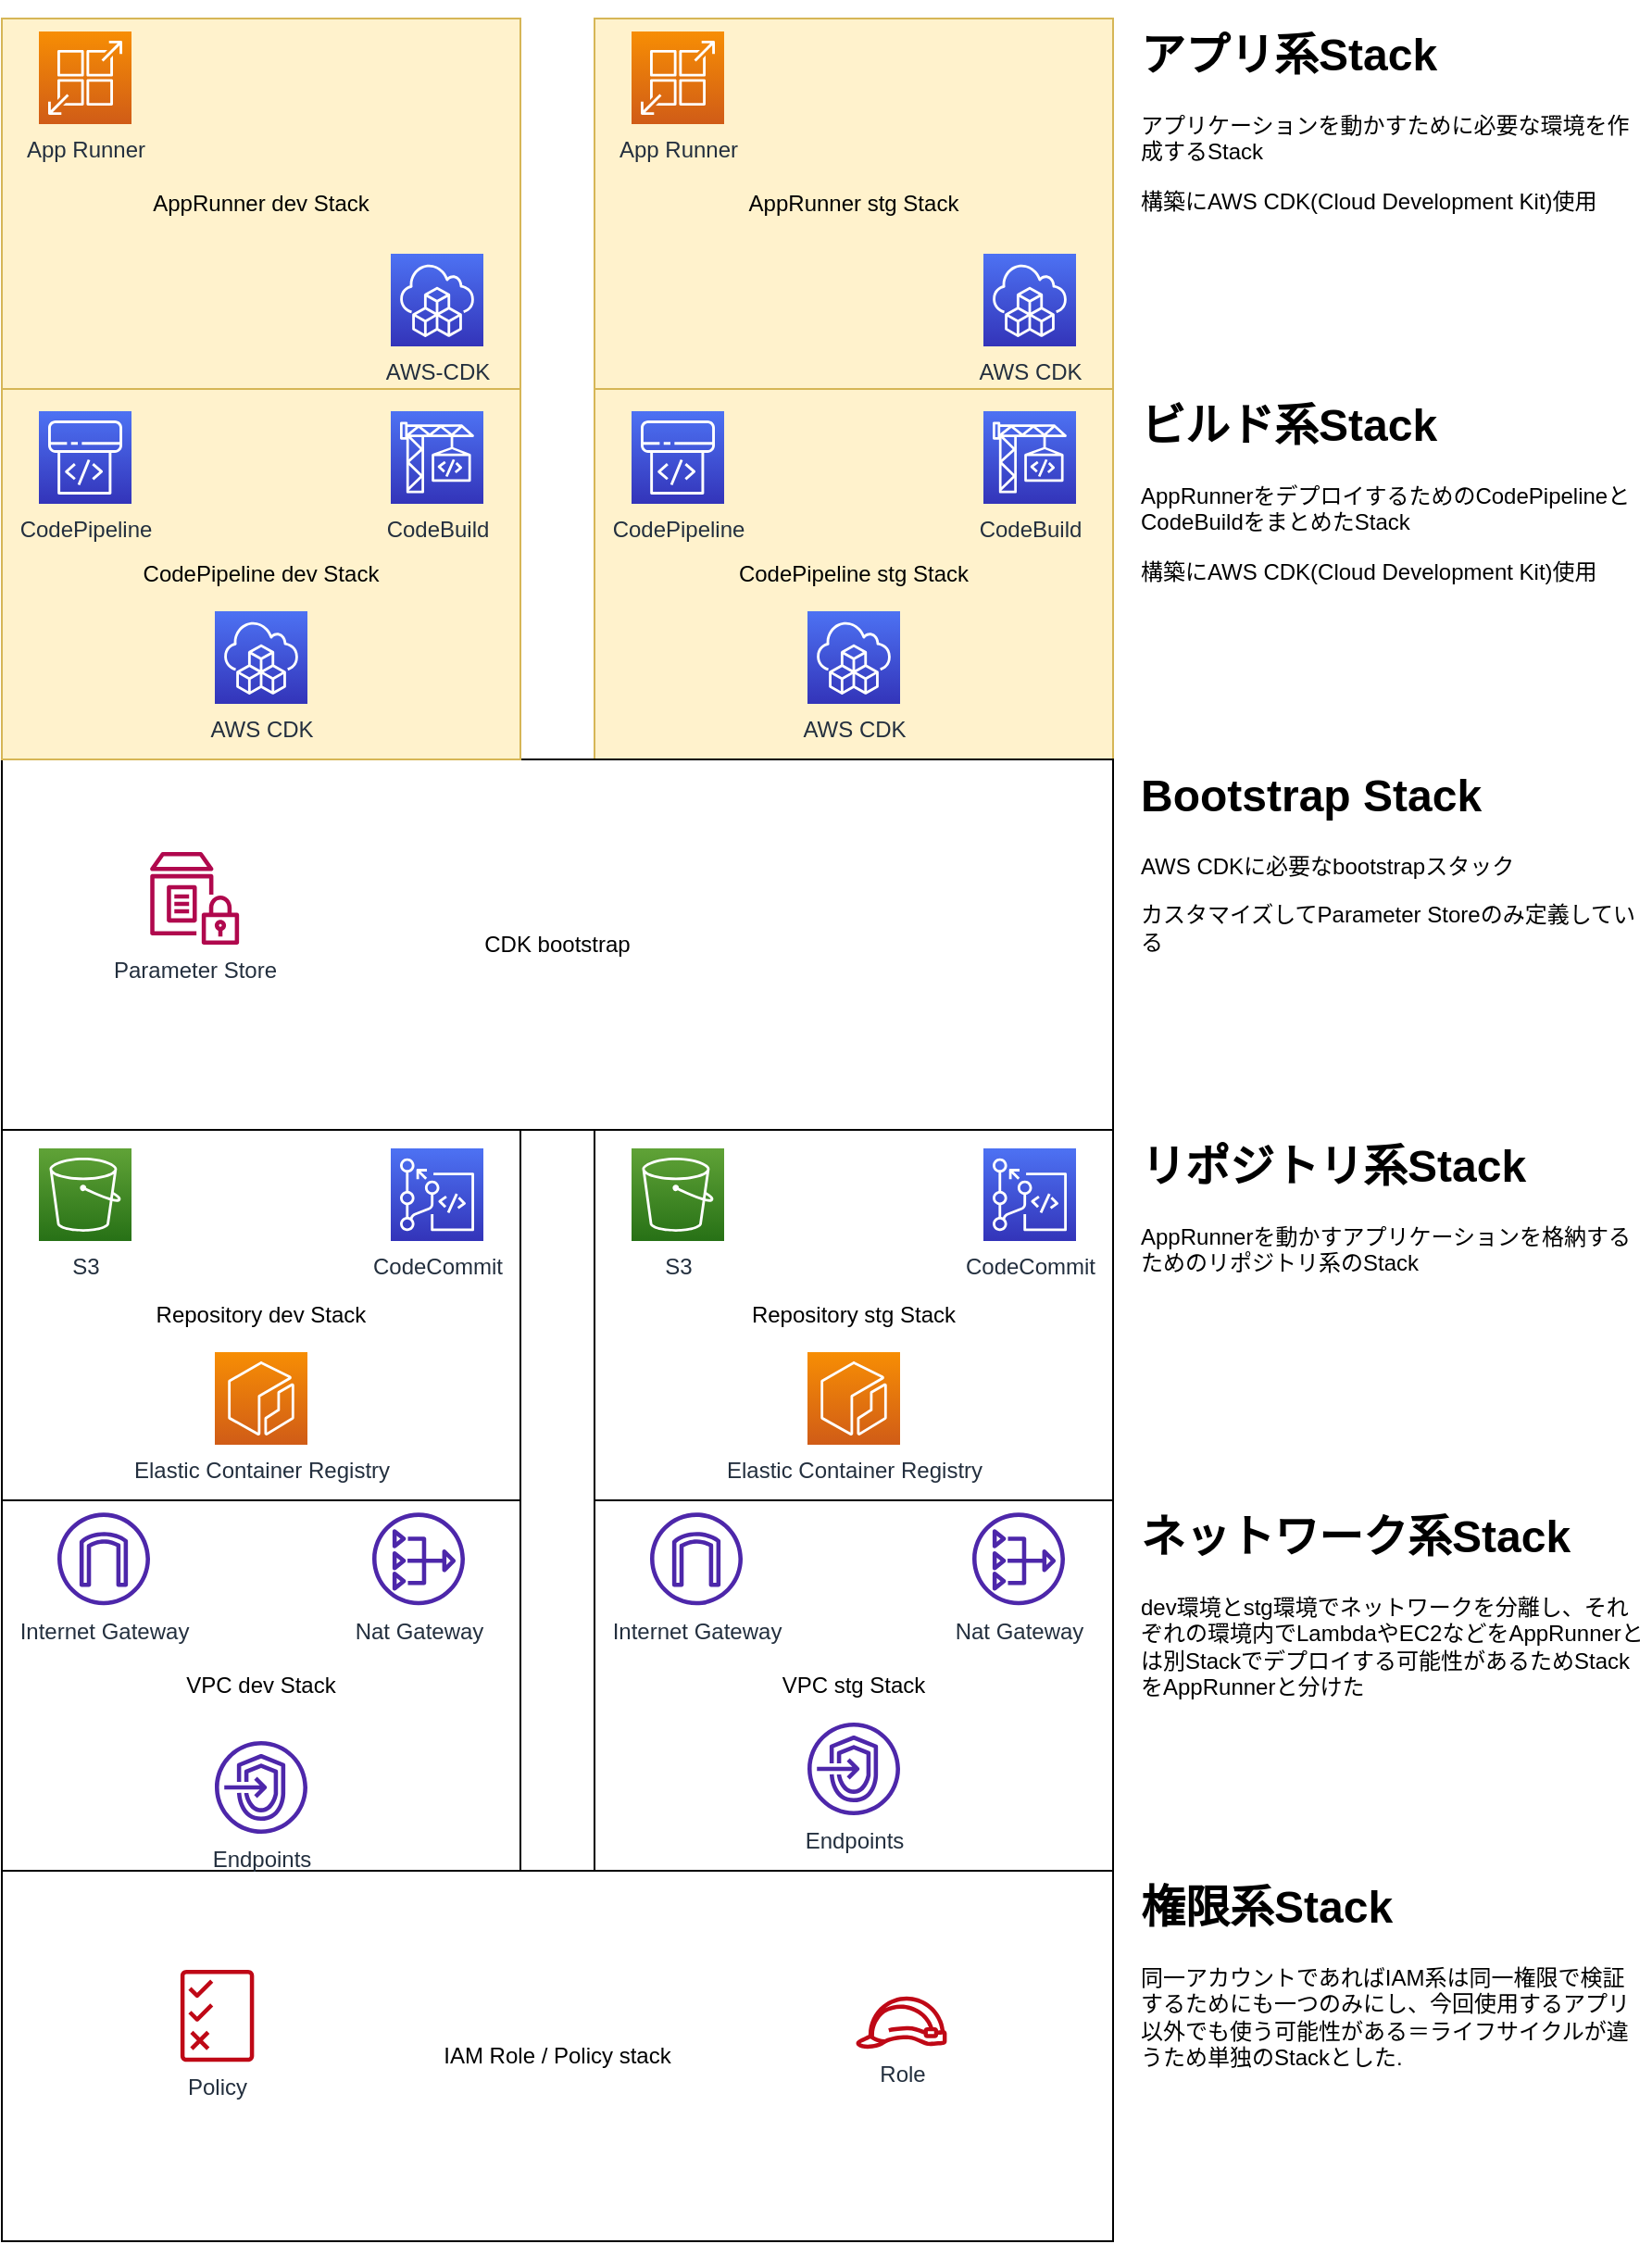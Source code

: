 <mxfile>
    <diagram id="Pj_RhXSgA7xHTGvdZZdB" name="ページ1">
        <mxGraphModel dx="1118" dy="1951" grid="1" gridSize="10" guides="1" tooltips="1" connect="1" arrows="1" fold="1" page="1" pageScale="1" pageWidth="827" pageHeight="1169" math="0" shadow="0">
            <root>
                <mxCell id="0"/>
                <mxCell id="1" parent="0"/>
                <mxCell id="28" value="&lt;h1&gt;権限系Stack&lt;/h1&gt;&lt;p&gt;同一アカウントであればIAM系は同一権限で検証するためにも一つのみにし、今回使用するアプリ以外でも使う可能性がある＝ライフサイクルが違うため単独のStackとした.&lt;/p&gt;" style="text;html=1;strokeColor=none;fillColor=none;spacing=5;spacingTop=-20;whiteSpace=wrap;overflow=hidden;rounded=0;" parent="1" vertex="1">
                    <mxGeometry x="690" y="710" width="280" height="200" as="geometry"/>
                </mxCell>
                <mxCell id="29" value="&lt;h1&gt;ネットワーク系Stack&lt;/h1&gt;&lt;p&gt;dev環境とstg環境でネットワークを分離し、それぞれの環境内でLambdaやEC2などをAppRunnerとは別Stackでデプロイする可能性があるためStackをAppRunnerと分けた&lt;/p&gt;" style="text;html=1;strokeColor=none;fillColor=none;spacing=5;spacingTop=-20;whiteSpace=wrap;overflow=hidden;rounded=0;" parent="1" vertex="1">
                    <mxGeometry x="690" y="510" width="280" height="200" as="geometry"/>
                </mxCell>
                <mxCell id="30" value="&lt;h1&gt;ビルド系Stack&lt;/h1&gt;&lt;p&gt;AppRunnerをデプロイするためのCodePipelineとCodeBuildをまとめたStack&lt;/p&gt;&lt;p&gt;構築にAWS CDK(Cloud Development Kit)使用&lt;br&gt;&lt;/p&gt;" style="text;html=1;strokeColor=none;fillColor=none;spacing=5;spacingTop=-20;whiteSpace=wrap;overflow=hidden;rounded=0;" parent="1" vertex="1">
                    <mxGeometry x="690" y="-90" width="280" height="200" as="geometry"/>
                </mxCell>
                <mxCell id="35" value="&lt;h1&gt;アプリ系Stack&lt;/h1&gt;&lt;p&gt;アプリケーションを動かすために必要な環境を作成するStack&lt;/p&gt;&lt;p&gt;構築にAWS CDK(Cloud Development Kit)使用&lt;/p&gt;" style="text;html=1;strokeColor=none;fillColor=none;spacing=5;spacingTop=-20;whiteSpace=wrap;overflow=hidden;rounded=0;" parent="1" vertex="1">
                    <mxGeometry x="690" y="-290" width="280" height="200" as="geometry"/>
                </mxCell>
                <mxCell id="38" value="&lt;h1&gt;リポジトリ系Stack&lt;/h1&gt;&lt;p&gt;AppRunnerを動かすアプリケーションを格納するためのリポジトリ系のStack&lt;/p&gt;" style="text;html=1;strokeColor=none;fillColor=none;spacing=5;spacingTop=-20;whiteSpace=wrap;overflow=hidden;rounded=0;" parent="1" vertex="1">
                    <mxGeometry x="690" y="310" width="280" height="200" as="geometry"/>
                </mxCell>
                <mxCell id="42" value="" style="group" parent="1" vertex="1" connectable="0">
                    <mxGeometry x="80" y="710" width="600" height="200" as="geometry"/>
                </mxCell>
                <mxCell id="56" value="" style="group" parent="42" vertex="1" connectable="0">
                    <mxGeometry width="600" height="200" as="geometry"/>
                </mxCell>
                <mxCell id="2" value="IAM Role / Policy stack" style="rounded=0;whiteSpace=wrap;html=1;" parent="56" vertex="1">
                    <mxGeometry width="600" height="200" as="geometry"/>
                </mxCell>
                <mxCell id="12" value="Role" style="sketch=0;outlineConnect=0;fontColor=#232F3E;gradientColor=none;fillColor=#BF0816;strokeColor=none;dashed=0;verticalLabelPosition=bottom;verticalAlign=top;align=center;html=1;fontSize=12;fontStyle=0;aspect=fixed;pointerEvents=1;shape=mxgraph.aws4.role;" parent="56" vertex="1">
                    <mxGeometry x="460.714" y="67.867" width="50" height="28.2" as="geometry"/>
                </mxCell>
                <mxCell id="27" value="Policy" style="sketch=0;outlineConnect=0;fontColor=#232F3E;gradientColor=none;fillColor=#BF0816;strokeColor=none;dashed=0;verticalLabelPosition=bottom;verticalAlign=top;align=center;html=1;fontSize=12;fontStyle=0;aspect=fixed;pointerEvents=1;shape=mxgraph.aws4.permissions;" parent="56" vertex="1">
                    <mxGeometry x="96.429" y="53.333" width="39.74" height="50" as="geometry"/>
                </mxCell>
                <mxCell id="48" value="" style="group" parent="1" vertex="1" connectable="0">
                    <mxGeometry x="80" y="510" width="280" height="200" as="geometry"/>
                </mxCell>
                <mxCell id="4" value="VPC dev Stack" style="rounded=0;whiteSpace=wrap;html=1;" parent="48" vertex="1">
                    <mxGeometry width="280" height="200" as="geometry"/>
                </mxCell>
                <mxCell id="13" value="Nat Gateway" style="sketch=0;outlineConnect=0;fontColor=#232F3E;gradientColor=none;fillColor=#4D27AA;strokeColor=none;dashed=0;verticalLabelPosition=bottom;verticalAlign=top;align=center;html=1;fontSize=12;fontStyle=0;aspect=fixed;pointerEvents=1;shape=mxgraph.aws4.nat_gateway;" parent="48" vertex="1">
                    <mxGeometry x="200" y="6.67" width="50" height="50" as="geometry"/>
                </mxCell>
                <mxCell id="14" value="Endpoints" style="sketch=0;outlineConnect=0;fontColor=#232F3E;gradientColor=none;fillColor=#4D27AA;strokeColor=none;dashed=0;verticalLabelPosition=bottom;verticalAlign=top;align=center;html=1;fontSize=12;fontStyle=0;aspect=fixed;pointerEvents=1;shape=mxgraph.aws4.endpoints;" parent="48" vertex="1">
                    <mxGeometry x="115" y="130.003" width="50" height="50" as="geometry"/>
                </mxCell>
                <mxCell id="15" value="Internet Gateway" style="sketch=0;outlineConnect=0;fontColor=#232F3E;gradientColor=none;fillColor=#4D27AA;strokeColor=none;dashed=0;verticalLabelPosition=bottom;verticalAlign=top;align=center;html=1;fontSize=12;fontStyle=0;aspect=fixed;pointerEvents=1;shape=mxgraph.aws4.internet_gateway;" parent="48" vertex="1">
                    <mxGeometry x="30" y="6.67" width="50" height="50" as="geometry"/>
                </mxCell>
                <mxCell id="49" value="" style="group" parent="1" vertex="1" connectable="0">
                    <mxGeometry x="400" y="510" width="280" height="200" as="geometry"/>
                </mxCell>
                <mxCell id="6" value="VPC stg Stack" style="rounded=0;whiteSpace=wrap;html=1;" parent="49" vertex="1">
                    <mxGeometry width="280" height="200" as="geometry"/>
                </mxCell>
                <mxCell id="16" value="Nat Gateway" style="sketch=0;outlineConnect=0;fontColor=#232F3E;gradientColor=none;fillColor=#4D27AA;strokeColor=none;dashed=0;verticalLabelPosition=bottom;verticalAlign=top;align=center;html=1;fontSize=12;fontStyle=0;aspect=fixed;pointerEvents=1;shape=mxgraph.aws4.nat_gateway;" parent="49" vertex="1">
                    <mxGeometry x="204" y="6.667" width="50" height="50" as="geometry"/>
                </mxCell>
                <mxCell id="17" value="Endpoints" style="sketch=0;outlineConnect=0;fontColor=#232F3E;gradientColor=none;fillColor=#4D27AA;strokeColor=none;dashed=0;verticalLabelPosition=bottom;verticalAlign=top;align=center;html=1;fontSize=12;fontStyle=0;aspect=fixed;pointerEvents=1;shape=mxgraph.aws4.endpoints;" parent="49" vertex="1">
                    <mxGeometry x="115" y="120" width="50" height="50" as="geometry"/>
                </mxCell>
                <mxCell id="18" value="Internet Gateway" style="sketch=0;outlineConnect=0;fontColor=#232F3E;gradientColor=none;fillColor=#4D27AA;strokeColor=none;dashed=0;verticalLabelPosition=bottom;verticalAlign=top;align=center;html=1;fontSize=12;fontStyle=0;aspect=fixed;pointerEvents=1;shape=mxgraph.aws4.internet_gateway;" parent="49" vertex="1">
                    <mxGeometry x="30" y="6.667" width="50" height="50" as="geometry"/>
                </mxCell>
                <mxCell id="50" value="" style="group" parent="1" vertex="1" connectable="0">
                    <mxGeometry x="80" y="310" width="280" height="200" as="geometry"/>
                </mxCell>
                <mxCell id="36" value="Repository dev Stack" style="rounded=0;whiteSpace=wrap;html=1;" parent="50" vertex="1">
                    <mxGeometry width="280" height="200" as="geometry"/>
                </mxCell>
                <mxCell id="39" value="S3" style="sketch=0;points=[[0,0,0],[0.25,0,0],[0.5,0,0],[0.75,0,0],[1,0,0],[0,1,0],[0.25,1,0],[0.5,1,0],[0.75,1,0],[1,1,0],[0,0.25,0],[0,0.5,0],[0,0.75,0],[1,0.25,0],[1,0.5,0],[1,0.75,0]];outlineConnect=0;fontColor=#232F3E;gradientColor=#60A337;gradientDirection=north;fillColor=#277116;strokeColor=#ffffff;dashed=0;verticalLabelPosition=bottom;verticalAlign=top;align=center;html=1;fontSize=12;fontStyle=0;aspect=fixed;shape=mxgraph.aws4.resourceIcon;resIcon=mxgraph.aws4.s3;" parent="50" vertex="1">
                    <mxGeometry x="20" y="10" width="50" height="50" as="geometry"/>
                </mxCell>
                <mxCell id="43" value="Elastic Container Registry" style="sketch=0;points=[[0,0,0],[0.25,0,0],[0.5,0,0],[0.75,0,0],[1,0,0],[0,1,0],[0.25,1,0],[0.5,1,0],[0.75,1,0],[1,1,0],[0,0.25,0],[0,0.5,0],[0,0.75,0],[1,0.25,0],[1,0.5,0],[1,0.75,0]];outlineConnect=0;fontColor=#232F3E;gradientColor=#F78E04;gradientDirection=north;fillColor=#D05C17;strokeColor=#ffffff;dashed=0;verticalLabelPosition=bottom;verticalAlign=top;align=center;html=1;fontSize=12;fontStyle=0;aspect=fixed;shape=mxgraph.aws4.resourceIcon;resIcon=mxgraph.aws4.ecr;" parent="50" vertex="1">
                    <mxGeometry x="115" y="120" width="50" height="50" as="geometry"/>
                </mxCell>
                <mxCell id="44" value="CodeCommit" style="sketch=0;points=[[0,0,0],[0.25,0,0],[0.5,0,0],[0.75,0,0],[1,0,0],[0,1,0],[0.25,1,0],[0.5,1,0],[0.75,1,0],[1,1,0],[0,0.25,0],[0,0.5,0],[0,0.75,0],[1,0.25,0],[1,0.5,0],[1,0.75,0]];outlineConnect=0;fontColor=#232F3E;gradientColor=#4D72F3;gradientDirection=north;fillColor=#3334B9;strokeColor=#ffffff;dashed=0;verticalLabelPosition=bottom;verticalAlign=top;align=center;html=1;fontSize=12;fontStyle=0;aspect=fixed;shape=mxgraph.aws4.resourceIcon;resIcon=mxgraph.aws4.codecommit;" parent="50" vertex="1">
                    <mxGeometry x="210" y="10" width="50" height="50" as="geometry"/>
                </mxCell>
                <mxCell id="51" value="" style="group" parent="1" vertex="1" connectable="0">
                    <mxGeometry x="400" y="310" width="280" height="200" as="geometry"/>
                </mxCell>
                <mxCell id="37" value="Repository stg Stack" style="rounded=0;whiteSpace=wrap;html=1;" parent="51" vertex="1">
                    <mxGeometry width="280" height="200" as="geometry"/>
                </mxCell>
                <mxCell id="45" value="S3" style="sketch=0;points=[[0,0,0],[0.25,0,0],[0.5,0,0],[0.75,0,0],[1,0,0],[0,1,0],[0.25,1,0],[0.5,1,0],[0.75,1,0],[1,1,0],[0,0.25,0],[0,0.5,0],[0,0.75,0],[1,0.25,0],[1,0.5,0],[1,0.75,0]];outlineConnect=0;fontColor=#232F3E;gradientColor=#60A337;gradientDirection=north;fillColor=#277116;strokeColor=#ffffff;dashed=0;verticalLabelPosition=bottom;verticalAlign=top;align=center;html=1;fontSize=12;fontStyle=0;aspect=fixed;shape=mxgraph.aws4.resourceIcon;resIcon=mxgraph.aws4.s3;" parent="51" vertex="1">
                    <mxGeometry x="20" y="10" width="50" height="50" as="geometry"/>
                </mxCell>
                <mxCell id="46" value="Elastic Container Registry" style="sketch=0;points=[[0,0,0],[0.25,0,0],[0.5,0,0],[0.75,0,0],[1,0,0],[0,1,0],[0.25,1,0],[0.5,1,0],[0.75,1,0],[1,1,0],[0,0.25,0],[0,0.5,0],[0,0.75,0],[1,0.25,0],[1,0.5,0],[1,0.75,0]];outlineConnect=0;fontColor=#232F3E;gradientColor=#F78E04;gradientDirection=north;fillColor=#D05C17;strokeColor=#ffffff;dashed=0;verticalLabelPosition=bottom;verticalAlign=top;align=center;html=1;fontSize=12;fontStyle=0;aspect=fixed;shape=mxgraph.aws4.resourceIcon;resIcon=mxgraph.aws4.ecr;" parent="51" vertex="1">
                    <mxGeometry x="115" y="120" width="50" height="50" as="geometry"/>
                </mxCell>
                <mxCell id="47" value="CodeCommit" style="sketch=0;points=[[0,0,0],[0.25,0,0],[0.5,0,0],[0.75,0,0],[1,0,0],[0,1,0],[0.25,1,0],[0.5,1,0],[0.75,1,0],[1,1,0],[0,0.25,0],[0,0.5,0],[0,0.75,0],[1,0.25,0],[1,0.5,0],[1,0.75,0]];outlineConnect=0;fontColor=#232F3E;gradientColor=#4D72F3;gradientDirection=north;fillColor=#3334B9;strokeColor=#ffffff;dashed=0;verticalLabelPosition=bottom;verticalAlign=top;align=center;html=1;fontSize=12;fontStyle=0;aspect=fixed;shape=mxgraph.aws4.resourceIcon;resIcon=mxgraph.aws4.codecommit;" parent="51" vertex="1">
                    <mxGeometry x="210" y="10" width="50" height="50" as="geometry"/>
                </mxCell>
                <mxCell id="52" value="" style="group" parent="1" vertex="1" connectable="0">
                    <mxGeometry x="400" y="110" width="550" height="200" as="geometry"/>
                </mxCell>
                <mxCell id="9" value="CodePipeline stg Stack" style="rounded=0;whiteSpace=wrap;html=1;fillColor=#fff2cc;strokeColor=#d6b656;" parent="52" vertex="1">
                    <mxGeometry y="-200" width="280" height="200" as="geometry"/>
                </mxCell>
                <mxCell id="21" value="CodePipeline" style="sketch=0;points=[[0,0,0],[0.25,0,0],[0.5,0,0],[0.75,0,0],[1,0,0],[0,1,0],[0.25,1,0],[0.5,1,0],[0.75,1,0],[1,1,0],[0,0.25,0],[0,0.5,0],[0,0.75,0],[1,0.25,0],[1,0.5,0],[1,0.75,0]];outlineConnect=0;fontColor=#232F3E;gradientColor=#4D72F3;gradientDirection=north;fillColor=#3334B9;strokeColor=#ffffff;dashed=0;verticalLabelPosition=bottom;verticalAlign=top;align=center;html=1;fontSize=12;fontStyle=0;aspect=fixed;shape=mxgraph.aws4.resourceIcon;resIcon=mxgraph.aws4.codepipeline;" parent="52" vertex="1">
                    <mxGeometry x="20" y="-188" width="50" height="50" as="geometry"/>
                </mxCell>
                <mxCell id="22" value="CodeBuild" style="sketch=0;points=[[0,0,0],[0.25,0,0],[0.5,0,0],[0.75,0,0],[1,0,0],[0,1,0],[0.25,1,0],[0.5,1,0],[0.75,1,0],[1,1,0],[0,0.25,0],[0,0.5,0],[0,0.75,0],[1,0.25,0],[1,0.5,0],[1,0.75,0]];outlineConnect=0;fontColor=#232F3E;gradientColor=#4D72F3;gradientDirection=north;fillColor=#3334B9;strokeColor=#ffffff;dashed=0;verticalLabelPosition=bottom;verticalAlign=top;align=center;html=1;fontSize=12;fontStyle=0;aspect=fixed;shape=mxgraph.aws4.resourceIcon;resIcon=mxgraph.aws4.codebuild;" parent="52" vertex="1">
                    <mxGeometry x="210" y="-188" width="50" height="50" as="geometry"/>
                </mxCell>
                <mxCell id="34" value="AWS CDK" style="sketch=0;points=[[0,0,0],[0.25,0,0],[0.5,0,0],[0.75,0,0],[1,0,0],[0,1,0],[0.25,1,0],[0.5,1,0],[0.75,1,0],[1,1,0],[0,0.25,0],[0,0.5,0],[0,0.75,0],[1,0.25,0],[1,0.5,0],[1,0.75,0]];outlineConnect=0;fontColor=#232F3E;gradientColor=#4D72F3;gradientDirection=north;fillColor=#3334B9;strokeColor=#ffffff;dashed=0;verticalLabelPosition=bottom;verticalAlign=top;align=center;html=1;fontSize=12;fontStyle=0;aspect=fixed;shape=mxgraph.aws4.resourceIcon;resIcon=mxgraph.aws4.cloud_development_kit;" parent="52" vertex="1">
                    <mxGeometry x="115" y="-80" width="50" height="50" as="geometry"/>
                </mxCell>
                <mxCell id="57" value="&lt;h1&gt;Bootstrap Stack&lt;/h1&gt;&lt;p&gt;AWS CDKに必要なbootstrapスタック&lt;/p&gt;&lt;p&gt;カスタマイズしてParameter Storeのみ定義している&lt;/p&gt;" style="text;html=1;strokeColor=none;fillColor=none;spacing=5;spacingTop=-20;whiteSpace=wrap;overflow=hidden;rounded=0;" vertex="1" parent="52">
                    <mxGeometry x="290" width="280" height="200" as="geometry"/>
                </mxCell>
                <mxCell id="58" value="" style="group" vertex="1" connectable="0" parent="52">
                    <mxGeometry x="-320" width="600" height="200" as="geometry"/>
                </mxCell>
                <mxCell id="59" value="" style="group" vertex="1" connectable="0" parent="58">
                    <mxGeometry width="600" height="200" as="geometry"/>
                </mxCell>
                <mxCell id="60" value="CDK bootstrap" style="rounded=0;whiteSpace=wrap;html=1;" vertex="1" parent="59">
                    <mxGeometry width="600" height="200" as="geometry"/>
                </mxCell>
                <mxCell id="63" value="Parameter Store" style="sketch=0;outlineConnect=0;fontColor=#232F3E;gradientColor=none;fillColor=#B0084D;strokeColor=none;dashed=0;verticalLabelPosition=bottom;verticalAlign=top;align=center;html=1;fontSize=12;fontStyle=0;aspect=fixed;pointerEvents=1;shape=mxgraph.aws4.parameter_store;" vertex="1" parent="59">
                    <mxGeometry x="80" y="50" width="48.08" height="50" as="geometry"/>
                </mxCell>
                <mxCell id="53" value="" style="group" parent="1" vertex="1" connectable="0">
                    <mxGeometry x="80" y="110" width="280" height="200" as="geometry"/>
                </mxCell>
                <mxCell id="8" value="CodePipeline dev Stack" style="rounded=0;whiteSpace=wrap;html=1;fillColor=#fff2cc;strokeColor=#d6b656;" parent="53" vertex="1">
                    <mxGeometry y="-200" width="280" height="200" as="geometry"/>
                </mxCell>
                <mxCell id="19" value="CodePipeline" style="sketch=0;points=[[0,0,0],[0.25,0,0],[0.5,0,0],[0.75,0,0],[1,0,0],[0,1,0],[0.25,1,0],[0.5,1,0],[0.75,1,0],[1,1,0],[0,0.25,0],[0,0.5,0],[0,0.75,0],[1,0.25,0],[1,0.5,0],[1,0.75,0]];outlineConnect=0;fontColor=#232F3E;gradientColor=#4D72F3;gradientDirection=north;fillColor=#3334B9;strokeColor=#ffffff;dashed=0;verticalLabelPosition=bottom;verticalAlign=top;align=center;html=1;fontSize=12;fontStyle=0;aspect=fixed;shape=mxgraph.aws4.resourceIcon;resIcon=mxgraph.aws4.codepipeline;" parent="53" vertex="1">
                    <mxGeometry x="20" y="-188" width="50" height="50" as="geometry"/>
                </mxCell>
                <mxCell id="20" value="CodeBuild" style="sketch=0;points=[[0,0,0],[0.25,0,0],[0.5,0,0],[0.75,0,0],[1,0,0],[0,1,0],[0.25,1,0],[0.5,1,0],[0.75,1,0],[1,1,0],[0,0.25,0],[0,0.5,0],[0,0.75,0],[1,0.25,0],[1,0.5,0],[1,0.75,0]];outlineConnect=0;fontColor=#232F3E;gradientColor=#4D72F3;gradientDirection=north;fillColor=#3334B9;strokeColor=#ffffff;dashed=0;verticalLabelPosition=bottom;verticalAlign=top;align=center;html=1;fontSize=12;fontStyle=0;aspect=fixed;shape=mxgraph.aws4.resourceIcon;resIcon=mxgraph.aws4.codebuild;" parent="53" vertex="1">
                    <mxGeometry x="210" y="-188" width="50" height="50" as="geometry"/>
                </mxCell>
                <mxCell id="33" value="AWS CDK" style="sketch=0;points=[[0,0,0],[0.25,0,0],[0.5,0,0],[0.75,0,0],[1,0,0],[0,1,0],[0.25,1,0],[0.5,1,0],[0.75,1,0],[1,1,0],[0,0.25,0],[0,0.5,0],[0,0.75,0],[1,0.25,0],[1,0.5,0],[1,0.75,0]];outlineConnect=0;fontColor=#232F3E;gradientColor=#4D72F3;gradientDirection=north;fillColor=#3334B9;strokeColor=#ffffff;dashed=0;verticalLabelPosition=bottom;verticalAlign=top;align=center;html=1;fontSize=12;fontStyle=0;aspect=fixed;shape=mxgraph.aws4.resourceIcon;resIcon=mxgraph.aws4.cloud_development_kit;" parent="53" vertex="1">
                    <mxGeometry x="115" y="-80" width="50" height="50" as="geometry"/>
                </mxCell>
                <mxCell id="54" value="" style="group" parent="1" vertex="1" connectable="0">
                    <mxGeometry x="400" y="-290" width="280" height="200" as="geometry"/>
                </mxCell>
                <mxCell id="11" value="AppRunner stg Stack" style="rounded=0;whiteSpace=wrap;html=1;fillColor=#fff2cc;strokeColor=#d6b656;" parent="54" vertex="1">
                    <mxGeometry width="280" height="200" as="geometry"/>
                </mxCell>
                <mxCell id="25" value="App Runner" style="sketch=0;points=[[0,0,0],[0.25,0,0],[0.5,0,0],[0.75,0,0],[1,0,0],[0,1,0],[0.25,1,0],[0.5,1,0],[0.75,1,0],[1,1,0],[0,0.25,0],[0,0.5,0],[0,0.75,0],[1,0.25,0],[1,0.5,0],[1,0.75,0]];outlineConnect=0;fontColor=#232F3E;gradientColor=#F78E04;gradientDirection=north;fillColor=#D05C17;strokeColor=#ffffff;dashed=0;verticalLabelPosition=bottom;verticalAlign=top;align=center;html=1;fontSize=12;fontStyle=0;aspect=fixed;shape=mxgraph.aws4.resourceIcon;resIcon=mxgraph.aws4.app_runner;" parent="54" vertex="1">
                    <mxGeometry x="20" y="7" width="50" height="50" as="geometry"/>
                </mxCell>
                <mxCell id="32" value="AWS CDK" style="sketch=0;points=[[0,0,0],[0.25,0,0],[0.5,0,0],[0.75,0,0],[1,0,0],[0,1,0],[0.25,1,0],[0.5,1,0],[0.75,1,0],[1,1,0],[0,0.25,0],[0,0.5,0],[0,0.75,0],[1,0.25,0],[1,0.5,0],[1,0.75,0]];outlineConnect=0;fontColor=#232F3E;gradientColor=#4D72F3;gradientDirection=north;fillColor=#3334B9;strokeColor=#ffffff;dashed=0;verticalLabelPosition=bottom;verticalAlign=top;align=center;html=1;fontSize=12;fontStyle=0;aspect=fixed;shape=mxgraph.aws4.resourceIcon;resIcon=mxgraph.aws4.cloud_development_kit;" parent="54" vertex="1">
                    <mxGeometry x="210" y="127" width="50" height="50" as="geometry"/>
                </mxCell>
                <mxCell id="55" value="" style="group" parent="1" vertex="1" connectable="0">
                    <mxGeometry x="80" y="-290" width="280" height="200" as="geometry"/>
                </mxCell>
                <mxCell id="10" value="AppRunner dev Stack" style="rounded=0;whiteSpace=wrap;html=1;fillColor=#fff2cc;strokeColor=#d6b656;" parent="55" vertex="1">
                    <mxGeometry width="280" height="200" as="geometry"/>
                </mxCell>
                <mxCell id="23" value="App Runner" style="sketch=0;points=[[0,0,0],[0.25,0,0],[0.5,0,0],[0.75,0,0],[1,0,0],[0,1,0],[0.25,1,0],[0.5,1,0],[0.75,1,0],[1,1,0],[0,0.25,0],[0,0.5,0],[0,0.75,0],[1,0.25,0],[1,0.5,0],[1,0.75,0]];outlineConnect=0;fontColor=#232F3E;gradientColor=#F78E04;gradientDirection=north;fillColor=#D05C17;strokeColor=#ffffff;dashed=0;verticalLabelPosition=bottom;verticalAlign=top;align=center;html=1;fontSize=12;fontStyle=0;aspect=fixed;shape=mxgraph.aws4.resourceIcon;resIcon=mxgraph.aws4.app_runner;" parent="55" vertex="1">
                    <mxGeometry x="20" y="7" width="50" height="50" as="geometry"/>
                </mxCell>
                <mxCell id="31" value="AWS-CDK" style="sketch=0;points=[[0,0,0],[0.25,0,0],[0.5,0,0],[0.75,0,0],[1,0,0],[0,1,0],[0.25,1,0],[0.5,1,0],[0.75,1,0],[1,1,0],[0,0.25,0],[0,0.5,0],[0,0.75,0],[1,0.25,0],[1,0.5,0],[1,0.75,0]];outlineConnect=0;fontColor=#232F3E;gradientColor=#4D72F3;gradientDirection=north;fillColor=#3334B9;strokeColor=#ffffff;dashed=0;verticalLabelPosition=bottom;verticalAlign=top;align=center;html=1;fontSize=12;fontStyle=0;aspect=fixed;shape=mxgraph.aws4.resourceIcon;resIcon=mxgraph.aws4.cloud_development_kit;" parent="55" vertex="1">
                    <mxGeometry x="210" y="127" width="50" height="50" as="geometry"/>
                </mxCell>
            </root>
        </mxGraphModel>
    </diagram>
</mxfile>